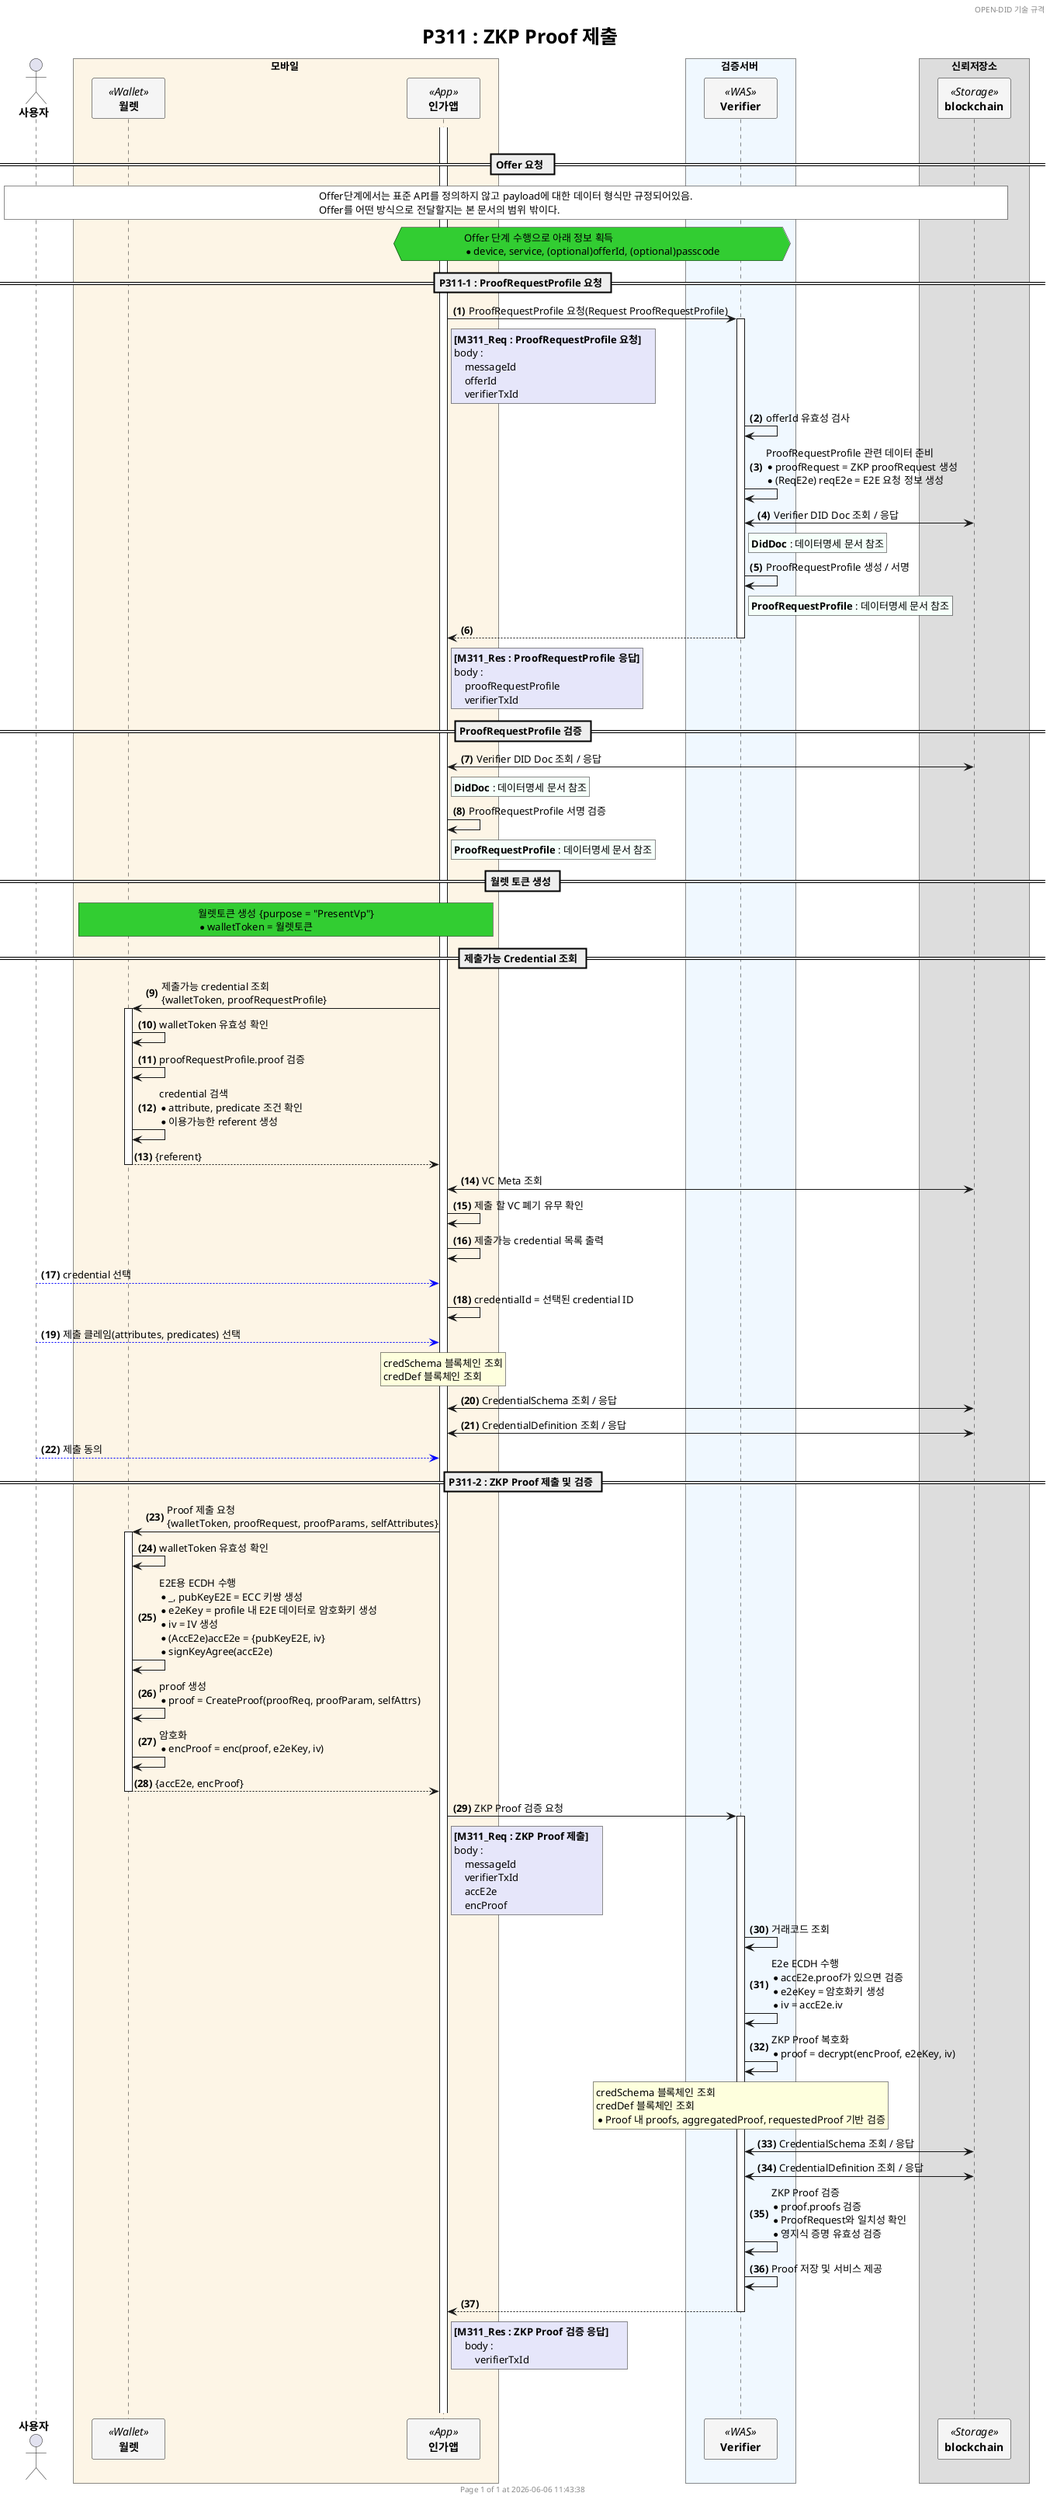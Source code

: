 @startuml P311_submit_zkp_proof_ko
'- - - - - - - - - - - - - - - - - - - - - - - - - - - - - - - - - - - - - - - - - - - - - - - - - - - - - - - - - - -
' 설정
'- - - - - - - - - - - - - - - - - - - - - - - - - - - - - - - - - - - - - - - - - - - - - - - - - - - - - - - - - - -
'=== Header and Footer ===
header OPEN-DID 기술 규격
footer
  	Page %page% of %lastpage% at %date("yyyy-MM-dd hh:mm:ss")
end footer

'=== 제목 ===
title
	<size:25>P311 : ZKP Proof 제출 </size>
end title

'=== 옵션 ===
' 자동채번: ex) "<b>000." => 앞에 0을 채워 3자리 숫자로 표시
autonumber "<b>(#)</b>"
' 페이지 하단 participant box 숨기기
'hide footbox

'=== Panticipants ===
skinparam ParticipantPadding 20
skinparam BoxPadding 20
skinparam MaxMessageSize 500
skinparam MinClassWidth 80

actor "**사용자**" as USER

box 모바일 #OldLace
    participant "**월렛**" as WALLET <<Wallet>> #WhiteSmoke
    participant "**인가앱**" as CA <<App>> #WhiteSmoke    
end box

box 검증서버 #AliceBlue
    participant "**Verifier**" as SP <<WAS>> #WhiteSmoke
end box

box 신뢰저장소
    participant "**blockchain**" as BC <<Storage>> #WhiteSmoke
end box 

'- - - - - - - - - - - - - - - - - - - - - - - - - - - - - - - - - - - - - - - - - - - - - - - - - - - - - - - - - - -
' 상수
'- - - - - - - - - - - - - - - - - - - - - - - - - - - - - - - - - - - - - - - - - - - - - - - - - - - - - - - - - - -

!$refdoc = "별도 문서 참조"
!$doc = "데이터명세 문서 참조"

'- - - - - - - - - - - - - - - - - - - - - - - - - - - - - - - - - - - - - - - - - - - - - - - - - - - - - - - - - - -
' 내용
'- - - - - - - - - - - - - - - - - - - - - - - - - - - - - - - - - - - - - - - - - - - - - - - - - - - - - - - - - - -
|||

== Offer 요청  ==

rnote across #white    
    Offer단계에서는 표준 API를 정의하지 않고 payload에 대한 데이터 형식만 규정되어있음.
    Offer를 어떤 방식으로 전달할지는 본 문서의 범위 밖이다.
end note

hnote over CA, SP #LimeGreen
    Offer 단계 수행으로 아래 정보 획득
    * device, service, (optional)offerId, (optional)passcode
end hnote

== P311-1 : ProofRequestProfile 요청 ==
activate CA

CA -> SP++ : ProofRequestProfile 요청(Request ProofRequestProfile)
rnote right of CA #Lavender
    **[M311_Req : ProofRequestProfile 요청]**    
    body : 
        messageId
        offerId
        verifierTxId
end note

SP -> SP : offerId 유효성 검사

SP -> SP : ProofRequestProfile 관련 데이터 준비\
            \n* proofRequest = ZKP proofRequest 생성\
            \n* (ReqE2e) reqE2e = E2E 요청 정보 생성
SP <-> BC : Verifier DID Doc 조회 / 응답

rnote right of SP #MintCream    
    **DidDoc** : $doc
end note
SP -> SP : ProofRequestProfile 생성 / 서명
rnote right of SP #MintCream    
    **ProofRequestProfile** : $doc
end note

return
rnote right of CA #Lavender
    **[M311_Res : ProofRequestProfile 응답]**
    body : 
        proofRequestProfile
        verifierTxId
end note

== ProofRequestProfile 검증 ==

CA <-> BC : Verifier DID Doc 조회 / 응답

rnote right of CA #MintCream    
    **DidDoc** : $doc
end note

CA -> CA : ProofRequestProfile 서명 검증
rnote right of CA #MintCream    
    **ProofRequestProfile** : $doc
end note

== 월렛 토큰 생성 ==

rnote over WALLET, CA #LimeGreen
    월렛토큰 생성 {purpose = "PresentVp"}
    * walletToken = 월렛토큰
end rnote

== 제출가능 Credential 조회 ==

CA -> WALLET++ : 제출가능 credential 조회\n{walletToken, proofRequestProfile}

WALLET -> WALLET : walletToken 유효성 확인
WALLET -> WALLET : proofRequestProfile.proof 검증
WALLET -> WALLET : credential 검색\
        \n* attribute, predicate 조건 확인\
        \n* 이용가능한 referent 생성

return {referent}
CA <-> BC : VC Meta 조회
CA -> CA : 제출 할 VC 폐기 유무 확인
CA -> CA : 제출가능 credential 목록 출력

USER -[#Blue]-> CA : credential 선택
CA -> CA : credentialId = 선택된 credential ID

USER -[#Blue]-> CA : 제출 클레임(attributes, predicates) 선택

rnote over CA
    credSchema 블록체인 조회
    credDef 블록체인 조회
end note

CA <-> BC : CredentialSchema 조회 / 응답
CA <-> BC : CredentialDefinition 조회 / 응답

USER -[#Blue]-> CA : 제출 동의

== P311-2 : ZKP Proof 제출 및 검증 ==

CA -> WALLET++ : Proof 제출 요청\n{walletToken, proofRequest, proofParams, selfAttributes}

WALLET -> WALLET : walletToken 유효성 확인

WALLET -> WALLET : E2E용 ECDH 수행\
        \n* _, pubKeyE2E = ECC 키쌍 생성\
        \n* e2eKey = profile 내 E2E 데이터로 암호화키 생성\
        \n* iv = IV 생성\
        \n* (AccE2e)accE2e = {pubKeyE2E, iv}\
        \n* signKeyAgree(accE2e)

WALLET -> WALLET : proof 생성\
        \n* proof = CreateProof(proofReq, proofParam, selfAttrs)

WALLET -> WALLET : 암호화\
        \n* encProof = enc(proof, e2eKey, iv)

return {accE2e, encProof}

CA -> SP++ : ZKP Proof 검증 요청
rnote right of CA #Lavender
    **[M311_Req : ZKP Proof 제출]**    
    body : 
        messageId
        verifierTxId
        accE2e
        encProof
end note

SP -> SP : 거래코드 조회
SP -> SP : E2e ECDH 수행\
        \n* accE2e.proof가 있으면 검증\
        \n* e2eKey = 암호화키 생성\
        \n* iv = accE2e.iv
        
SP -> SP : ZKP Proof 복호화\
        \n* proof = decrypt(encProof, e2eKey, iv)

rnote over SP
    credSchema 블록체인 조회
    credDef 블록체인 조회
    * Proof 내 proofs, aggregatedProof, requestedProof 기반 검증
end note

SP <-> BC : CredentialSchema 조회 / 응답
SP <-> BC : CredentialDefinition 조회 / 응답

SP -> SP : ZKP Proof 검증\
        \n* proof.proofs 검증\
        \n* ProofRequest와 일치성 확인\
        \n* 영지식 증명 유효성 검증

SP -> SP : Proof 저장 및 서비스 제공

return
rnote right of CA #Lavender
    **[M311_Res : ZKP Proof 검증 응답]**      
        body : 
            verifierTxId        
end note

|||
|||
@enduml
